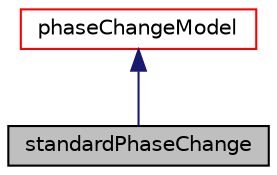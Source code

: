 digraph "standardPhaseChange"
{
  bgcolor="transparent";
  edge [fontname="Helvetica",fontsize="10",labelfontname="Helvetica",labelfontsize="10"];
  node [fontname="Helvetica",fontsize="10",shape=record];
  Node1 [label="standardPhaseChange",height=0.2,width=0.4,color="black", fillcolor="grey75", style="filled" fontcolor="black"];
  Node2 -> Node1 [dir="back",color="midnightblue",fontsize="10",style="solid",fontname="Helvetica"];
  Node2 [label="phaseChangeModel",height=0.2,width=0.4,color="red",URL="$classFoam_1_1regionModels_1_1surfaceFilmModels_1_1phaseChangeModel.html",tooltip="Base class for surface film phase change models. "];
}
